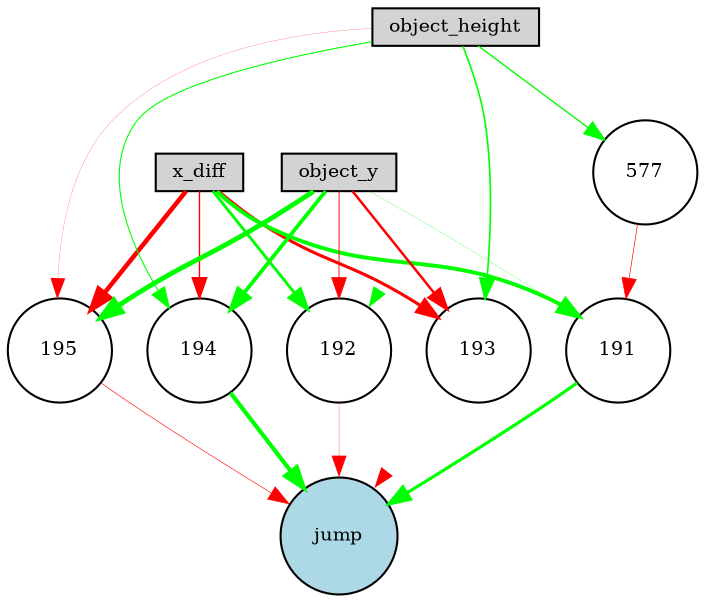 digraph {
	node [fontsize=9 height=0.2 shape=circle width=0.2]
	x_diff [fillcolor=lightgray shape=box style=filled]
	object_y [fillcolor=lightgray shape=box style=filled]
	object_height [fillcolor=lightgray shape=box style=filled]
	jump [fillcolor=lightblue style=filled]
	193 [fillcolor=white style=filled]
	194 [fillcolor=white style=filled]
	192 [fillcolor=white style=filled]
	195 [fillcolor=white style=filled]
	577 [fillcolor=white style=filled]
	191 [fillcolor=white style=filled]
	x_diff -> 191 [color=green penwidth=1.880327031313439 style=solid]
	x_diff -> 192 [color=green penwidth=1.399035769990699 style=solid]
	x_diff -> 193 [color=red penwidth=1.4962823885471075 style=solid]
	x_diff -> 194 [color=red penwidth=0.6608422713068187 style=solid]
	x_diff -> 195 [color=red penwidth=2.1872774614519717 style=solid]
	object_y -> 191 [color=green penwidth=0.1200681838184318 style=solid]
	object_y -> 192 [color=red penwidth=0.451565567058719 style=solid]
	object_y -> 193 [color=red penwidth=1.186366032169871 style=solid]
	object_y -> 194 [color=green penwidth=1.8346001734684647 style=solid]
	object_y -> 195 [color=green penwidth=2.339551843981647 style=solid]
	object_height -> 192 [color=green penwidth=0.00780754020623867 style=solid]
	object_height -> 193 [color=green penwidth=0.779491101226178 style=solid]
	object_height -> 194 [color=green penwidth=0.5241937866396449 style=solid]
	object_height -> 195 [color=red penwidth=0.09647900008519518 style=solid]
	191 -> jump [color=green penwidth=1.517057798315607 style=solid]
	192 -> jump [color=red penwidth=0.13330949663515282 style=solid]
	193 -> jump [color=red penwidth=0.01977646071282425 style=solid]
	194 -> jump [color=green penwidth=1.9994228274175907 style=solid]
	195 -> jump [color=red penwidth=0.2895264672902932 style=solid]
	object_height -> 577 [color=green penwidth=0.6515555951844461 style=solid]
	577 -> 191 [color=red penwidth=0.31037774456392603 style=solid]
}
